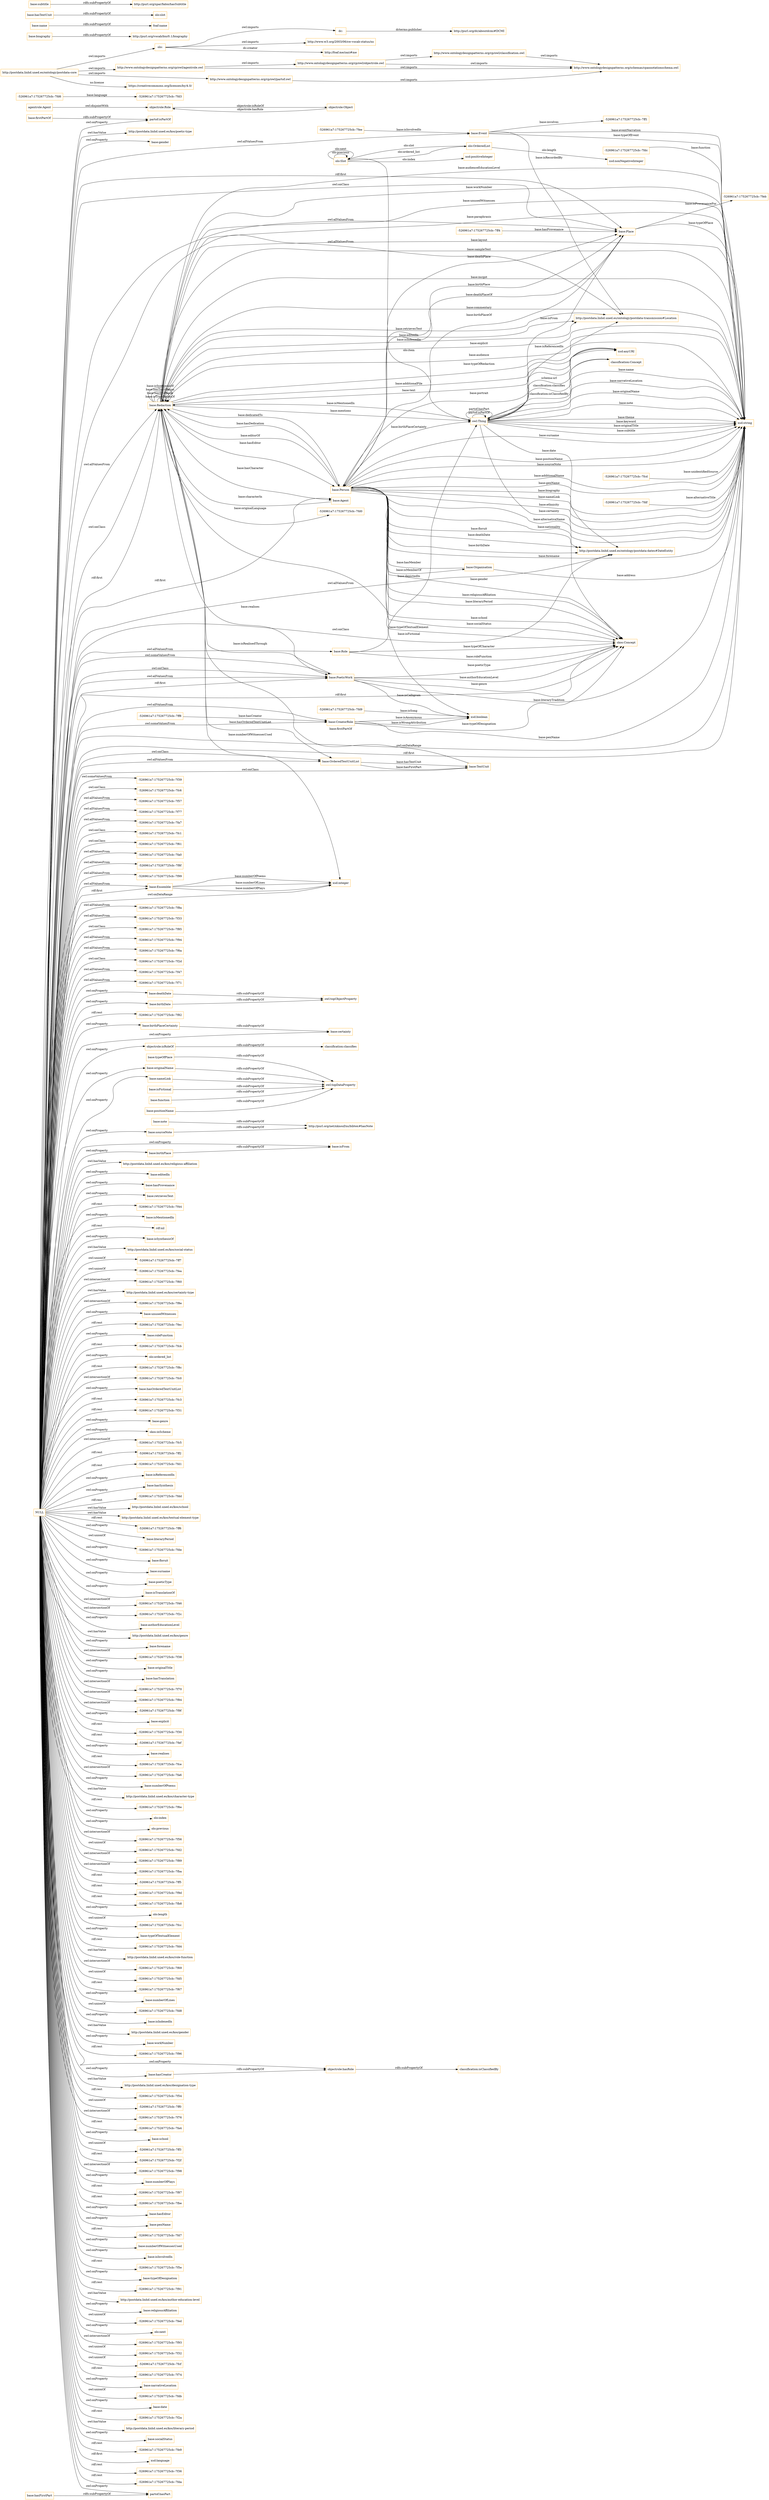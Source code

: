 digraph ar2dtool_diagram { 
rankdir=LR;
size="1501"
node [shape = rectangle, color="orange"]; "-526961a7:175267725cb:-7ff1" "base:Role" "base:OrderedTextUnitList" "-526961a7:175267725cb:-7f39" "-526961a7:175267725cb:-7ff8" "agentrole:Agent" "-526961a7:175267725cb:-7fdc" "-526961a7:175267725cb:-7fc6" "-526961a7:175267725cb:-7f57" "-526961a7:175267725cb:-7f77" "-526961a7:175267725cb:-7fa7" "base:Agent" "base:CreatorRole" "base:Person" "-526961a7:175267725cb:-7fc1" "base:Organisation" "-526961a7:175267725cb:-7f61" "-526961a7:175267725cb:-7fa0" "-526961a7:175267725cb:-7f8f" "base:Redaction" "-526961a7:175267725cb:-7f99" "base:Ensemble" "-526961a7:175267725cb:-7f8a" "-526961a7:175267725cb:-7fd6" "-526961a7:175267725cb:-7f33" "base:TextUnit" "-526961a7:175267725cb:-7fee" "skos:Concept" "http://postdata.linhd.uned.es/ontology/postdata-dates#DateEntity" "base:Place" "-526961a7:175267725cb:-7fcd" "-526961a7:175267725cb:-7f85" "-526961a7:175267725cb:-7ff4" "-526961a7:175267725cb:-7f94" "base:Event" "-526961a7:175267725cb:-7f6a" "-526961a7:175267725cb:-7f2d" "-526961a7:175267725cb:-7f47" "-526961a7:175267725cb:-7feb" "http://postdata.linhd.uned.es/ontology/postdata-transmission#Location" "-526961a7:175267725cb:-7fdf" "base:PoeticWork" "-526961a7:175267725cb:-7f71" "-526961a7:175267725cb:-7fd9" "owl:Thing" "objectrole:Role" "objectrole:Object" "olo:Slot" "olo:OrderedList" "classification:Concept" ; /*classes style*/
	"base:deathDate" -> "owl:topObjectProperty" [ label = "rdfs:subPropertyOf" ];
	"http://www.ontologydesignpatterns.org/cp/owl/objectrole.owl" -> "http://www.ontologydesignpatterns.org/cp/owl/classification.owl" [ label = "owl:imports" ];
	"http://www.ontologydesignpatterns.org/cp/owl/objectrole.owl" -> "http://www.ontologydesignpatterns.org/schemas/cpannotationschema.owl" [ label = "owl:imports" ];
	"http://www.ontologydesignpatterns.org/cp/owl/classification.owl" -> "http://www.ontologydesignpatterns.org/schemas/cpannotationschema.owl" [ label = "owl:imports" ];
	"base:firstPartOf" -> "partof:isPartOf" [ label = "rdfs:subPropertyOf" ];
	"agentrole:Agent" -> "objectrole:Role" [ label = "owl:disjointWith" ];
	"dc:" -> "http://purl.org/dc/aboutdcmi#DCMI" [ label = "dcterms:publisher" ];
	"olo:" -> "http://www.w3.org/2003/06/sw-vocab-status/ns" [ label = "owl:imports" ];
	"olo:" -> "dc:" [ label = "owl:imports" ];
	"olo:" -> "http://foaf.me/zazi#me" [ label = "dc:creator" ];
	"base:birthPlaceCertainty" -> "base:certainty" [ label = "rdfs:subPropertyOf" ];
	"base:biography" -> "http://purl.org/vocab/bio/0.1/biography" [ label = "rdfs:subPropertyOf" ];
	"objectrole:isRoleOf" -> "classification:classifies" [ label = "rdfs:subPropertyOf" ];
	"base:nameLink" -> "owl:topDataProperty" [ label = "rdfs:subPropertyOf" ];
	"base:sourceNote" -> "http://purl.org/net/nknouf/ns/bibtex#hasNote" [ label = "rdfs:subPropertyOf" ];
	"base:name" -> "foaf:name" [ label = "rdfs:subPropertyOf" ];
	"base:hasTextUnit" -> "olo:slot" [ label = "rdfs:subPropertyOf" ];
	"NULL" -> "base:birthPlace" [ label = "owl:onProperty" ];
	"NULL" -> "http://postdata.linhd.uned.es/kos/religious-affiliation" [ label = "owl:hasValue" ];
	"NULL" -> "base:PoeticWork" [ label = "owl:allValuesFrom" ];
	"NULL" -> "base:CreatorRole" [ label = "owl:someValuesFrom" ];
	"NULL" -> "base:editedIn" [ label = "owl:onProperty" ];
	"NULL" -> "base:Place" [ label = "rdf:first" ];
	"NULL" -> "base:hasProvenance" [ label = "owl:onProperty" ];
	"NULL" -> "base:retrievesText" [ label = "owl:onProperty" ];
	"NULL" -> "-526961a7:175267725cb:-7f33" [ label = "owl:allValuesFrom" ];
	"NULL" -> "-526961a7:175267725cb:-7f94" [ label = "owl:allValuesFrom" ];
	"NULL" -> "-526961a7:175267725cb:-7fa0" [ label = "owl:allValuesFrom" ];
	"NULL" -> "base:PoeticWork" [ label = "rdf:first" ];
	"NULL" -> "-526961a7:175267725cb:-7f44" [ label = "rdf:rest" ];
	"NULL" -> "base:isMentionedIn" [ label = "owl:onProperty" ];
	"NULL" -> "base:birthDate" [ label = "owl:onProperty" ];
	"NULL" -> "rdf:nil" [ label = "rdf:rest" ];
	"NULL" -> "base:isSynthesisOf" [ label = "owl:onProperty" ];
	"NULL" -> "http://postdata.linhd.uned.es/kos/social-status" [ label = "owl:hasValue" ];
	"NULL" -> "base:birthPlaceCertainty" [ label = "owl:onProperty" ];
	"NULL" -> "-526961a7:175267725cb:-7ff7" [ label = "owl:unionOf" ];
	"NULL" -> "-526961a7:175267725cb:-7fea" [ label = "owl:unionOf" ];
	"NULL" -> "-526961a7:175267725cb:-7f60" [ label = "owl:intersectionOf" ];
	"NULL" -> "http://postdata.linhd.uned.es/kos/certainty-type" [ label = "owl:hasValue" ];
	"NULL" -> "-526961a7:175267725cb:-7f57" [ label = "owl:allValuesFrom" ];
	"NULL" -> "-526961a7:175267725cb:-7f8e" [ label = "owl:intersectionOf" ];
	"NULL" -> "base:unusedWitnesses" [ label = "owl:onProperty" ];
	"NULL" -> "-526961a7:175267725cb:-7fec" [ label = "rdf:rest" ];
	"NULL" -> "objectrole:isRoleOf" [ label = "owl:onProperty" ];
	"NULL" -> "base:roleFunction" [ label = "owl:onProperty" ];
	"NULL" -> "partof:isPartOf" [ label = "owl:onProperty" ];
	"NULL" -> "-526961a7:175267725cb:-7fcb" [ label = "rdf:rest" ];
	"NULL" -> "olo:ordered_list" [ label = "owl:onProperty" ];
	"NULL" -> "-526961a7:175267725cb:-7f8c" [ label = "rdf:rest" ];
	"NULL" -> "-526961a7:175267725cb:-7fc0" [ label = "owl:intersectionOf" ];
	"NULL" -> "base:hasOrderedTextUnitList" [ label = "owl:onProperty" ];
	"NULL" -> "-526961a7:175267725cb:-7fc3" [ label = "rdf:rest" ];
	"NULL" -> "-526961a7:175267725cb:-7f31" [ label = "rdf:rest" ];
	"NULL" -> "base:Role" [ label = "owl:allValuesFrom" ];
	"NULL" -> "base:genre" [ label = "owl:onProperty" ];
	"NULL" -> "skos:inScheme" [ label = "owl:onProperty" ];
	"NULL" -> "base:OrderedTextUnitList" [ label = "owl:allValuesFrom" ];
	"NULL" -> "base:CreatorRole" [ label = "owl:allValuesFrom" ];
	"NULL" -> "http://postdata.linhd.uned.es/ontology/postdata-dates#DateEntity" [ label = "owl:onClass" ];
	"NULL" -> "base:Ensemble" [ label = "owl:allValuesFrom" ];
	"NULL" -> "-526961a7:175267725cb:-7fc5" [ label = "owl:intersectionOf" ];
	"NULL" -> "-526961a7:175267725cb:-7ff2" [ label = "rdf:rest" ];
	"NULL" -> "-526961a7:175267725cb:-7fd1" [ label = "rdf:rest" ];
	"NULL" -> "-526961a7:175267725cb:-7fa7" [ label = "owl:allValuesFrom" ];
	"NULL" -> "base:isReferencedIn" [ label = "owl:onProperty" ];
	"NULL" -> "-526961a7:175267725cb:-7fc1" [ label = "owl:onClass" ];
	"NULL" -> "base:hasSynthesis" [ label = "owl:onProperty" ];
	"NULL" -> "-526961a7:175267725cb:-7fdd" [ label = "rdf:rest" ];
	"NULL" -> "base:Agent" [ label = "rdf:first" ];
	"NULL" -> "http://postdata.linhd.uned.es/kos/school" [ label = "owl:hasValue" ];
	"NULL" -> "skos:Concept" [ label = "rdf:first" ];
	"NULL" -> "http://postdata.linhd.uned.es/kos/textual-element-type" [ label = "owl:hasValue" ];
	"NULL" -> "-526961a7:175267725cb:-7ff6" [ label = "rdf:rest" ];
	"NULL" -> "base:literaryPeriod" [ label = "owl:onProperty" ];
	"NULL" -> "-526961a7:175267725cb:-7fde" [ label = "owl:unionOf" ];
	"NULL" -> "base:floruit" [ label = "owl:onProperty" ];
	"NULL" -> "xsd:string" [ label = "owl:onDataRange" ];
	"NULL" -> "base:surname" [ label = "owl:onProperty" ];
	"NULL" -> "base:poeticType" [ label = "owl:onProperty" ];
	"NULL" -> "base:isTranslationOf" [ label = "owl:onProperty" ];
	"NULL" -> "-526961a7:175267725cb:-7f46" [ label = "owl:intersectionOf" ];
	"NULL" -> "-526961a7:175267725cb:-7f2c" [ label = "owl:intersectionOf" ];
	"NULL" -> "base:authorEducationLevel" [ label = "owl:onProperty" ];
	"NULL" -> "http://postdata.linhd.uned.es/kos/genre" [ label = "owl:hasValue" ];
	"NULL" -> "base:forename" [ label = "owl:onProperty" ];
	"NULL" -> "-526961a7:175267725cb:-7f38" [ label = "owl:intersectionOf" ];
	"NULL" -> "base:originalTitle" [ label = "owl:onProperty" ];
	"NULL" -> "base:hasTranslation" [ label = "owl:onProperty" ];
	"NULL" -> "base:Redaction" [ label = "owl:allValuesFrom" ];
	"NULL" -> "-526961a7:175267725cb:-7f70" [ label = "owl:intersectionOf" ];
	"NULL" -> "-526961a7:175267725cb:-7f84" [ label = "owl:intersectionOf" ];
	"NULL" -> "-526961a7:175267725cb:-7f99" [ label = "owl:allValuesFrom" ];
	"NULL" -> "-526961a7:175267725cb:-7f9f" [ label = "owl:intersectionOf" ];
	"NULL" -> "base:explicit" [ label = "owl:onProperty" ];
	"NULL" -> "-526961a7:175267725cb:-7f30" [ label = "rdf:rest" ];
	"NULL" -> "-526961a7:175267725cb:-7fef" [ label = "rdf:rest" ];
	"NULL" -> "base:realises" [ label = "owl:onProperty" ];
	"NULL" -> "-526961a7:175267725cb:-7fce" [ label = "rdf:rest" ];
	"NULL" -> "-526961a7:175267725cb:-7fa6" [ label = "owl:intersectionOf" ];
	"NULL" -> "base:numberOfPoems" [ label = "owl:onProperty" ];
	"NULL" -> "base:PoeticWork" [ label = "owl:someValuesFrom" ];
	"NULL" -> "http://postdata.linhd.uned.es/kos/character-type" [ label = "owl:hasValue" ];
	"NULL" -> "-526961a7:175267725cb:-7f6e" [ label = "rdf:rest" ];
	"NULL" -> "olo:index" [ label = "owl:onProperty" ];
	"NULL" -> "olo:previous" [ label = "owl:onProperty" ];
	"NULL" -> "-526961a7:175267725cb:-7f56" [ label = "owl:intersectionOf" ];
	"NULL" -> "-526961a7:175267725cb:-7fd2" [ label = "owl:unionOf" ];
	"NULL" -> "-526961a7:175267725cb:-7f89" [ label = "owl:intersectionOf" ];
	"NULL" -> "-526961a7:175267725cb:-7fba" [ label = "owl:intersectionOf" ];
	"NULL" -> "base:PoeticWork" [ label = "owl:onClass" ];
	"NULL" -> "-526961a7:175267725cb:-7ff5" [ label = "rdf:rest" ];
	"NULL" -> "-526961a7:175267725cb:-7f9d" [ label = "rdf:rest" ];
	"NULL" -> "xsd:string" [ label = "rdf:first" ];
	"NULL" -> "-526961a7:175267725cb:-7fb8" [ label = "rdf:rest" ];
	"NULL" -> "-526961a7:175267725cb:-7f2d" [ label = "owl:onClass" ];
	"NULL" -> "olo:length" [ label = "owl:onProperty" ];
	"NULL" -> "-526961a7:175267725cb:-7f77" [ label = "owl:allValuesFrom" ];
	"NULL" -> "-526961a7:175267725cb:-7fcc" [ label = "owl:unionOf" ];
	"NULL" -> "base:typeOfTextualElement" [ label = "owl:onProperty" ];
	"NULL" -> "-526961a7:175267725cb:-7fd4" [ label = "rdf:rest" ];
	"NULL" -> "http://postdata.linhd.uned.es/kos/role-function" [ label = "owl:hasValue" ];
	"NULL" -> "-526961a7:175267725cb:-7f69" [ label = "owl:intersectionOf" ];
	"NULL" -> "-526961a7:175267725cb:-7fd5" [ label = "owl:unionOf" ];
	"NULL" -> "-526961a7:175267725cb:-7f67" [ label = "rdf:rest" ];
	"NULL" -> "base:numberOfLines" [ label = "owl:onProperty" ];
	"NULL" -> "-526961a7:175267725cb:-7fd8" [ label = "owl:unionOf" ];
	"NULL" -> "base:isIndexedIn" [ label = "owl:onProperty" ];
	"NULL" -> "-526961a7:175267725cb:-7f8f" [ label = "owl:allValuesFrom" ];
	"NULL" -> "http://postdata.linhd.uned.es/kos/gender" [ label = "owl:hasValue" ];
	"NULL" -> "base:workNumber" [ label = "owl:onProperty" ];
	"NULL" -> "-526961a7:175267725cb:-7f96" [ label = "rdf:rest" ];
	"NULL" -> "base:hasCreator" [ label = "owl:onProperty" ];
	"NULL" -> "http://postdata.linhd.uned.es/kos/designation-type" [ label = "owl:hasValue" ];
	"NULL" -> "-526961a7:175267725cb:-7f61" [ label = "owl:onClass" ];
	"NULL" -> "base:deathDate" [ label = "owl:onProperty" ];
	"NULL" -> "-526961a7:175267725cb:-7f54" [ label = "rdf:rest" ];
	"NULL" -> "-526961a7:175267725cb:-7ff0" [ label = "owl:unionOf" ];
	"NULL" -> "-526961a7:175267725cb:-7f6a" [ label = "owl:allValuesFrom" ];
	"NULL" -> "base:isFrom" [ label = "owl:onProperty" ];
	"NULL" -> "-526961a7:175267725cb:-7f76" [ label = "owl:intersectionOf" ];
	"NULL" -> "base:Redaction" [ label = "owl:onClass" ];
	"NULL" -> "-526961a7:175267725cb:-7fa4" [ label = "rdf:rest" ];
	"NULL" -> "base:school" [ label = "owl:onProperty" ];
	"NULL" -> "-526961a7:175267725cb:-7f8a" [ label = "owl:allValuesFrom" ];
	"NULL" -> "xsd:integer" [ label = "owl:onDataRange" ];
	"NULL" -> "-526961a7:175267725cb:-7f47" [ label = "owl:allValuesFrom" ];
	"NULL" -> "-526961a7:175267725cb:-7ff3" [ label = "owl:unionOf" ];
	"NULL" -> "-526961a7:175267725cb:-7f2f" [ label = "rdf:rest" ];
	"NULL" -> "-526961a7:175267725cb:-7f98" [ label = "owl:intersectionOf" ];
	"NULL" -> "objectrole:hasRole" [ label = "owl:onProperty" ];
	"NULL" -> "partof:hasPart" [ label = "owl:onProperty" ];
	"NULL" -> "base:Place" [ label = "owl:onClass" ];
	"NULL" -> "base:numberOfPlays" [ label = "owl:onProperty" ];
	"NULL" -> "-526961a7:175267725cb:-7f85" [ label = "owl:onClass" ];
	"NULL" -> "-526961a7:175267725cb:-7f87" [ label = "rdf:rest" ];
	"NULL" -> "-526961a7:175267725cb:-7f39" [ label = "owl:someValuesFrom" ];
	"NULL" -> "-526961a7:175267725cb:-7fbe" [ label = "rdf:rest" ];
	"NULL" -> "base:hasEditor" [ label = "owl:onProperty" ];
	"NULL" -> "base:nameLink" [ label = "owl:onProperty" ];
	"NULL" -> "base:Ensemble" [ label = "rdf:first" ];
	"NULL" -> "base:penName" [ label = "owl:onProperty" ];
	"NULL" -> "-526961a7:175267725cb:-7fd7" [ label = "rdf:rest" ];
	"NULL" -> "base:numberOfWitnessesUsed" [ label = "owl:onProperty" ];
	"NULL" -> "base:isInvolvedIn" [ label = "owl:onProperty" ];
	"NULL" -> "-526961a7:175267725cb:-7f5e" [ label = "rdf:rest" ];
	"NULL" -> "base:typeOfDesignation" [ label = "owl:onProperty" ];
	"NULL" -> "http://postdata.linhd.uned.es/ontology/postdata-transmission#Location" [ label = "owl:allValuesFrom" ];
	"NULL" -> "-526961a7:175267725cb:-7fc6" [ label = "owl:onClass" ];
	"NULL" -> "base:Redaction" [ label = "rdf:first" ];
	"NULL" -> "-526961a7:175267725cb:-7f91" [ label = "rdf:rest" ];
	"NULL" -> "http://postdata.linhd.uned.es/kos/author-education-level" [ label = "owl:hasValue" ];
	"NULL" -> "base:originalName" [ label = "owl:onProperty" ];
	"NULL" -> "base:religiousAffiliation" [ label = "owl:onProperty" ];
	"NULL" -> "-526961a7:175267725cb:-7fed" [ label = "owl:unionOf" ];
	"NULL" -> "olo:next" [ label = "owl:onProperty" ];
	"NULL" -> "-526961a7:175267725cb:-7f93" [ label = "owl:intersectionOf" ];
	"NULL" -> "-526961a7:175267725cb:-7f32" [ label = "owl:unionOf" ];
	"NULL" -> "-526961a7:175267725cb:-7fcf" [ label = "owl:unionOf" ];
	"NULL" -> "base:sourceNote" [ label = "owl:onProperty" ];
	"NULL" -> "-526961a7:175267725cb:-7f74" [ label = "rdf:rest" ];
	"NULL" -> "-526961a7:175267725cb:-7f71" [ label = "owl:allValuesFrom" ];
	"NULL" -> "base:narrativeLocation" [ label = "owl:onProperty" ];
	"NULL" -> "-526961a7:175267725cb:-7fdb" [ label = "owl:unionOf" ];
	"NULL" -> "base:certainty" [ label = "owl:onProperty" ];
	"NULL" -> "base:date" [ label = "owl:onProperty" ];
	"NULL" -> "-526961a7:175267725cb:-7f2a" [ label = "rdf:rest" ];
	"NULL" -> "base:TextUnit" [ label = "owl:onClass" ];
	"NULL" -> "base:Place" [ label = "owl:allValuesFrom" ];
	"NULL" -> "http://postdata.linhd.uned.es/kos/literary-period" [ label = "owl:hasValue" ];
	"NULL" -> "base:socialStatus" [ label = "owl:onProperty" ];
	"NULL" -> "http://postdata.linhd.uned.es/ontology/postdata-dates#DateEntity" [ label = "owl:allValuesFrom" ];
	"NULL" -> "-526961a7:175267725cb:-7fe9" [ label = "rdf:rest" ];
	"NULL" -> "xsd:language" [ label = "rdf:first" ];
	"NULL" -> "-526961a7:175267725cb:-7f36" [ label = "rdf:rest" ];
	"NULL" -> "-526961a7:175267725cb:-7fda" [ label = "rdf:rest" ];
	"NULL" -> "base:OrderedTextUnitList" [ label = "owl:onClass" ];
	"NULL" -> "http://postdata.linhd.uned.es/kos/poetic-type" [ label = "owl:hasValue" ];
	"NULL" -> "base:gender" [ label = "owl:onProperty" ];
	"NULL" -> "-526961a7:175267725cb:-7f82" [ label = "rdf:rest" ];
	"NULL" -> "base:Event" [ label = "owl:allValuesFrom" ];
	"base:hasFirstPart" -> "partof:hasPart" [ label = "rdfs:subPropertyOf" ];
	"base:hasCreator" -> "objectrole:hasRole" [ label = "rdfs:subPropertyOf" ];
	"base:birthPlace" -> "base:isFrom" [ label = "rdfs:subPropertyOf" ];
	"http://www.ontologydesignpatterns.org/cp/owl/agentrole.owl" -> "http://www.ontologydesignpatterns.org/cp/owl/objectrole.owl" [ label = "owl:imports" ];
	"http://www.ontologydesignpatterns.org/cp/owl/agentrole.owl" -> "http://www.ontologydesignpatterns.org/schemas/cpannotationschema.owl" [ label = "owl:imports" ];
	"base:isFictional" -> "owl:topDataProperty" [ label = "rdfs:subPropertyOf" ];
	"base:subtitle" -> "http://purl.org/spar/fabio/hasSubtitle" [ label = "rdfs:subPropertyOf" ];
	"base:function" -> "owl:topDataProperty" [ label = "rdfs:subPropertyOf" ];
	"base:originalName" -> "owl:topDataProperty" [ label = "rdfs:subPropertyOf" ];
	"http://www.ontologydesignpatterns.org/cp/owl/partof.owl" -> "http://www.ontologydesignpatterns.org/schemas/cpannotationschema.owl" [ label = "owl:imports" ];
	"http://postdata.linhd.uned.es/ontology/postdata-core" -> "https://creativecommons.org/licenses/by/4.0/" [ label = "ns:license" ];
	"http://postdata.linhd.uned.es/ontology/postdata-core" -> "http://www.ontologydesignpatterns.org/cp/owl/partof.owl" [ label = "owl:imports" ];
	"http://postdata.linhd.uned.es/ontology/postdata-core" -> "http://www.ontologydesignpatterns.org/cp/owl/agentrole.owl" [ label = "owl:imports" ];
	"http://postdata.linhd.uned.es/ontology/postdata-core" -> "olo:" [ label = "owl:imports" ];
	"base:note" -> "http://purl.org/net/nknouf/ns/bibtex#hasNote" [ label = "rdfs:subPropertyOf" ];
	"base:birthDate" -> "owl:topObjectProperty" [ label = "rdfs:subPropertyOf" ];
	"base:positionName" -> "owl:topDataProperty" [ label = "rdfs:subPropertyOf" ];
	"objectrole:hasRole" -> "classification:isClassifiedBy" [ label = "rdfs:subPropertyOf" ];
	"base:typeOfPlace" -> "owl:topDataProperty" [ label = "rdfs:subPropertyOf" ];
	"base:Redaction" -> "owl:Thing" [ label = "base:mentions" ];
	"base:Person" -> "xsd:boolean" [ label = "base:isFictional" ];
	"owl:Thing" -> "xsd:string" [ label = "base:narrativeLocation" ];
	"base:CreatorRole" -> "xsd:string" [ label = "base:penName" ];
	"base:Person" -> "base:Place" [ label = "base:deathPlace" ];
	"base:Ensemble" -> "xsd:integer" [ label = "base:numberOfLines" ];
	"base:Redaction" -> "xsd:string" [ label = "base:audienceEducationLevel" ];
	"base:Event" -> "xsd:string" [ label = "base:eventNarration" ];
	"base:Redaction" -> "xsd:string" [ label = "base:workNumber" ];
	"owl:Thing" -> "xsd:string" [ label = "base:originalName" ];
	"base:OrderedTextUnitList" -> "base:TextUnit" [ label = "base:hasTextUnit" ];
	"base:Redaction" -> "base:Person" [ label = "base:hasEditor" ];
	"olo:Slot" -> "olo:Slot" [ label = "olo:previous" ];
	"base:Redaction" -> "xsd:string" [ label = "base:unusedWitnesses" ];
	"base:Place" -> "base:Person" [ label = "base:deathPlaceOf" ];
	"base:Person" -> "http://postdata.linhd.uned.es/ontology/postdata-dates#DateEntity" [ label = "base:floruit" ];
	"base:Person" -> "xsd:string" [ label = "base:surname" ];
	"base:Person" -> "xsd:string" [ label = "base:positionName" ];
	"classification:Concept" -> "owl:Thing" [ label = "classification:classifies" ];
	"-526961a7:175267725cb:-7ff8" -> "base:CreatorRole" [ label = "base:hasCreator" ];
	"base:Redaction" -> "xsd:string" [ label = "base:paraphrasis" ];
	"base:Person" -> "base:Redaction" [ label = "base:hasDedication" ];
	"base:Event" -> "xsd:string" [ label = "base:typeOfEvent" ];
	"base:Person" -> "http://postdata.linhd.uned.es/ontology/postdata-dates#DateEntity" [ label = "base:deathDate" ];
	"base:Person" -> "base:Place" [ label = "base:birthPlace" ];
	"base:Event" -> "http://postdata.linhd.uned.es/ontology/postdata-transmission#Location" [ label = "base:isRecordedBy" ];
	"base:CreatorRole" -> "xsd:boolean" [ label = "base:isAnonymous" ];
	"base:Redaction" -> "base:Agent" [ label = "base:hasCharacter" ];
	"base:Redaction" -> "xsd:anyURI" [ label = "base:text" ];
	"base:Redaction" -> "xsd:anyURI" [ label = "base:additionalFile" ];
	"base:Person" -> "base:Organisation" [ label = "base:isMemberOf" ];
	"base:Redaction" -> "xsd:string" [ label = "base:layout" ];
	"base:PoeticWork" -> "xsd:boolean" [ label = "base:isCalligram" ];
	"olo:Slot" -> "olo:OrderedList" [ label = "olo:ordered_list" ];
	"base:Redaction" -> "http://postdata.linhd.uned.es/ontology/postdata-transmission#Location" [ label = "base:editedIn" ];
	"base:Redaction" -> "skos:Concept" [ label = "base:typeOfTextualElement" ];
	"olo:OrderedList" -> "xsd:nonNegativeInteger" [ label = "olo:length" ];
	"-526961a7:175267725cb:-7fee" -> "base:Event" [ label = "base:isInvolvedIn" ];
	"base:PoeticWork" -> "base:Redaction" [ label = "base:isRealisedThrough" ];
	"base:Redaction" -> "base:PoeticWork" [ label = "base:realises" ];
	"base:Person" -> "skos:Concept" [ label = "base:religiousAffiliation" ];
	"base:Person" -> "xsd:string" [ label = "base:sourceNote" ];
	"base:Redaction" -> "xsd:string" [ label = "base:sampleText" ];
	"base:Redaction" -> "xsd:string" [ label = "base:incipit" ];
	"base:Person" -> "http://postdata.linhd.uned.es/ontology/postdata-dates#DateEntity" [ label = "base:birthDate" ];
	"base:Person" -> "owl:Thing" [ label = "base:birthPlaceCertainty" ];
	"base:Person" -> "skos:Concept" [ label = "base:literaryPeriod" ];
	"base:Person" -> "xsd:string" [ label = "base:additionalName" ];
	"base:Person" -> "xsd:string" [ label = "base:genName" ];
	"base:Person" -> "base:Redaction" [ label = "base:editorOf" ];
	"base:CreatorRole" -> "skos:Concept" [ label = "base:typeOfDesignation" ];
	"base:Person" -> "xsd:string" [ label = "base:biography" ];
	"base:Redaction" -> "base:Redaction" [ label = "base:isTranslationOf" ];
	"owl:Thing" -> "skos:Concept" [ label = "base:certainty" ];
	"base:Redaction" -> "base:Redaction" [ label = "base:hasSynthesis" ];
	"olo:OrderedList" -> "olo:Slot" [ label = "olo:slot" ];
	"base:Person" -> "skos:Concept" [ label = "base:school" ];
	"olo:Slot" -> "olo:Slot" [ label = "olo:next" ];
	"owl:Thing" -> "xsd:anyURI" [ label = "schema:url" ];
	"owl:Thing" -> "http://postdata.linhd.uned.es/ontology/postdata-transmission#Location" [ label = "base:isReferencedIn" ];
	"base:PoeticWork" -> "xsd:string" [ label = "base:literaryTradition" ];
	"owl:Thing" -> "xsd:string" [ label = "base:note" ];
	"-526961a7:175267725cb:-7fcd" -> "xsd:string" [ label = "base:unidentifiedSource" ];
	"owl:Thing" -> "xsd:string" [ label = "base:theme" ];
	"base:Event" -> "-526961a7:175267725cb:-7ff1" [ label = "base:involves" ];
	"base:Role" -> "skos:Concept" [ label = "base:roleFunction" ];
	"base:PoeticWork" -> "skos:Concept" [ label = "base:poeticType" ];
	"olo:Slot" -> "owl:Thing" [ label = "olo:item" ];
	"base:Place" -> "xsd:string" [ label = "base:typeOfPlace" ];
	"-526961a7:175267725cb:-7fd9" -> "xsd:boolean" [ label = "base:isSong" ];
	"base:Person" -> "xsd:string" [ label = "base:nameLink" ];
	"base:Ensemble" -> "xsd:integer" [ label = "base:numberOfPlays" ];
	"base:Place" -> "base:Person" [ label = "base:birthPlaceOf" ];
	"base:Redaction" -> "http://postdata.linhd.uned.es/ontology/postdata-transmission#Location" [ label = "base:isIndexedIn" ];
	"base:Person" -> "xsd:string" [ label = "base:ethnicity" ];
	"owl:Thing" -> "xsd:string" [ label = "base:keyword" ];
	"base:Redaction" -> "xsd:string" [ label = "base:commentary" ];
	"base:Redaction" -> "base:OrderedTextUnitList" [ label = "base:hasOrderedTextUnitList" ];
	"owl:Thing" -> "xsd:string" [ label = "base:originalTitle" ];
	"base:Person" -> "skos:Concept" [ label = "base:socialStatus" ];
	"owl:Thing" -> "classification:Concept" [ label = "classification:isClassifiedBy" ];
	"owl:Thing" -> "owl:Thing" [ label = "partof:isPartOf" ];
	"olo:Slot" -> "xsd:positiveInteger" [ label = "olo:index" ];
	"-526961a7:175267725cb:-7fdc" -> "xsd:string" [ label = "base:function" ];
	"base:PoeticWork" -> "skos:Concept" [ label = "base:authorEducationLevel" ];
	"owl:Thing" -> "base:Place" [ label = "base:isFrom" ];
	"base:Redaction" -> "base:Redaction" [ label = "base:hasTranslation" ];
	"base:CreatorRole" -> "xsd:boolean" [ label = "base:isWrongAttribution" ];
	"owl:Thing" -> "http://postdata.linhd.uned.es/ontology/postdata-dates#DateEntity" [ label = "base:date" ];
	"base:TextUnit" -> "base:Redaction" [ label = "base:firstPartOf" ];
	"base:Person" -> "xsd:string" [ label = "base:alternativeName" ];
	"objectrole:Object" -> "objectrole:Role" [ label = "objectrole:hasRole" ];
	"-526961a7:175267725cb:-7ff4" -> "base:Place" [ label = "base:hasProvenance" ];
	"base:Person" -> "xsd:string" [ label = "base:nationality" ];
	"owl:Thing" -> "base:Redaction" [ label = "base:isMentionedIn" ];
	"base:OrderedTextUnitList" -> "base:TextUnit" [ label = "base:hasFirstPart" ];
	"base:Person" -> "xsd:anyURI" [ label = "base:portrait" ];
	"-526961a7:175267725cb:-7fdf" -> "xsd:string" [ label = "base:alternativeTitle" ];
	"base:Organisation" -> "xsd:string" [ label = "base:address" ];
	"base:Role" -> "skos:Concept" [ label = "base:typeOfCharacter" ];
	"base:Organisation" -> "base:Person" [ label = "base:hasMember" ];
	"base:Place" -> "-526961a7:175267725cb:-7feb" [ label = "base:isProvenanceFor" ];
	"base:Redaction" -> "xsd:string" [ label = "base:explicit" ];
	"owl:Thing" -> "xsd:string" [ label = "base:subtitle" ];
	"base:Redaction" -> "http://postdata.linhd.uned.es/ontology/postdata-transmission#Location" [ label = "base:retrievesText" ];
	"base:Person" -> "skos:Concept" [ label = "base:gender" ];
	"base:PoeticWork" -> "skos:Concept" [ label = "base:genre" ];
	"owl:Thing" -> "xsd:string" [ label = "base:name" ];
	"base:Redaction" -> "base:Person" [ label = "base:dedicatedTo" ];
	"base:Person" -> "xsd:string" [ label = "base:forename" ];
	"base:Redaction" -> "xsd:string" [ label = "base:audience" ];
	"base:Ensemble" -> "xsd:integer" [ label = "base:numberOfPoems" ];
	"base:Redaction" -> "xsd:string" [ label = "base:typeOfRedaction" ];
	"base:Redaction" -> "xsd:integer" [ label = "base:numberOfWitnessesUsed" ];
	"base:Redaction" -> "-526961a7:175267725cb:-7fd0" [ label = "base:originalLanguage" ];
	"owl:Thing" -> "owl:Thing" [ label = "partof:hasPart" ];
	"base:Role" -> "owl:Thing" [ label = "base:depictedIn" ];
	"base:Agent" -> "base:Redaction" [ label = "base:characterIn" ];
	"-526961a7:175267725cb:-7fd6" -> "-526961a7:175267725cb:-7fd3" [ label = "base:language" ];
	"objectrole:Role" -> "objectrole:Object" [ label = "objectrole:isRoleOf" ];
	"base:Redaction" -> "base:Redaction" [ label = "base:isSynthesisOf" ];

}
